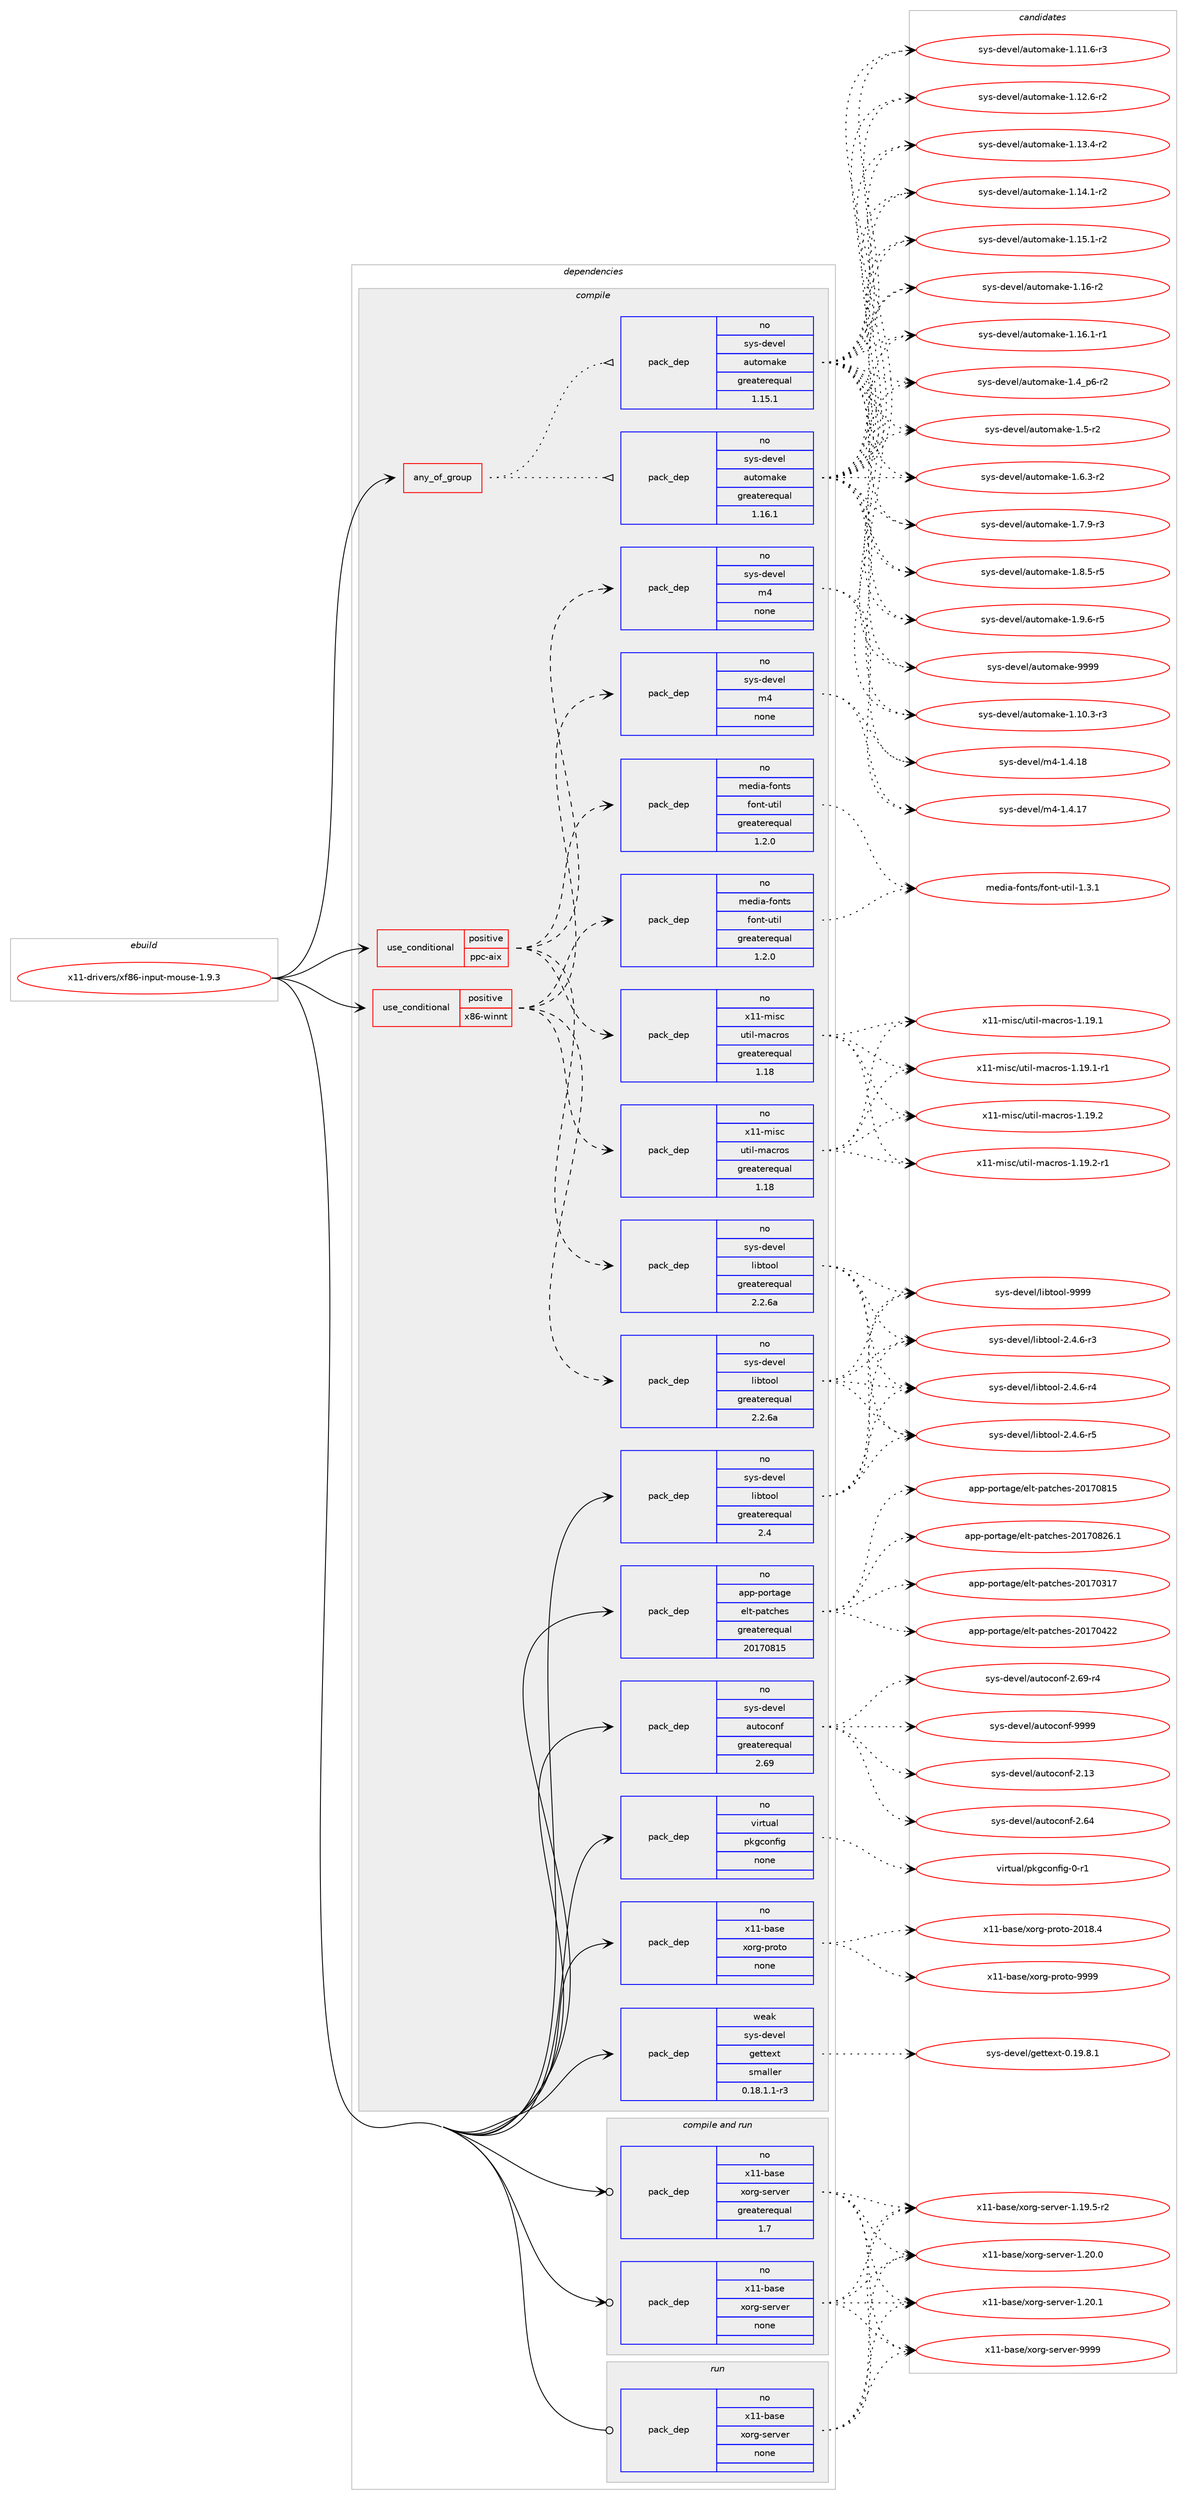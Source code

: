 digraph prolog {

# *************
# Graph options
# *************

newrank=true;
concentrate=true;
compound=true;
graph [rankdir=LR,fontname=Helvetica,fontsize=10,ranksep=1.5];#, ranksep=2.5, nodesep=0.2];
edge  [arrowhead=vee];
node  [fontname=Helvetica,fontsize=10];

# **********
# The ebuild
# **********

subgraph cluster_leftcol {
color=gray;
rank=same;
label=<<i>ebuild</i>>;
id [label="x11-drivers/xf86-input-mouse-1.9.3", color=red, width=4, href="../x11-drivers/xf86-input-mouse-1.9.3.svg"];
}

# ****************
# The dependencies
# ****************

subgraph cluster_midcol {
color=gray;
label=<<i>dependencies</i>>;
subgraph cluster_compile {
fillcolor="#eeeeee";
style=filled;
label=<<i>compile</i>>;
subgraph any290 {
dependency14315 [label=<<TABLE BORDER="0" CELLBORDER="1" CELLSPACING="0" CELLPADDING="4"><TR><TD CELLPADDING="10">any_of_group</TD></TR></TABLE>>, shape=none, color=red];subgraph pack9693 {
dependency14316 [label=<<TABLE BORDER="0" CELLBORDER="1" CELLSPACING="0" CELLPADDING="4" WIDTH="220"><TR><TD ROWSPAN="6" CELLPADDING="30">pack_dep</TD></TR><TR><TD WIDTH="110">no</TD></TR><TR><TD>sys-devel</TD></TR><TR><TD>automake</TD></TR><TR><TD>greaterequal</TD></TR><TR><TD>1.16.1</TD></TR></TABLE>>, shape=none, color=blue];
}
dependency14315:e -> dependency14316:w [weight=20,style="dotted",arrowhead="oinv"];
subgraph pack9694 {
dependency14317 [label=<<TABLE BORDER="0" CELLBORDER="1" CELLSPACING="0" CELLPADDING="4" WIDTH="220"><TR><TD ROWSPAN="6" CELLPADDING="30">pack_dep</TD></TR><TR><TD WIDTH="110">no</TD></TR><TR><TD>sys-devel</TD></TR><TR><TD>automake</TD></TR><TR><TD>greaterequal</TD></TR><TR><TD>1.15.1</TD></TR></TABLE>>, shape=none, color=blue];
}
dependency14315:e -> dependency14317:w [weight=20,style="dotted",arrowhead="oinv"];
}
id:e -> dependency14315:w [weight=20,style="solid",arrowhead="vee"];
subgraph cond4306 {
dependency14318 [label=<<TABLE BORDER="0" CELLBORDER="1" CELLSPACING="0" CELLPADDING="4"><TR><TD ROWSPAN="3" CELLPADDING="10">use_conditional</TD></TR><TR><TD>positive</TD></TR><TR><TD>ppc-aix</TD></TR></TABLE>>, shape=none, color=red];
subgraph pack9695 {
dependency14319 [label=<<TABLE BORDER="0" CELLBORDER="1" CELLSPACING="0" CELLPADDING="4" WIDTH="220"><TR><TD ROWSPAN="6" CELLPADDING="30">pack_dep</TD></TR><TR><TD WIDTH="110">no</TD></TR><TR><TD>sys-devel</TD></TR><TR><TD>libtool</TD></TR><TR><TD>greaterequal</TD></TR><TR><TD>2.2.6a</TD></TR></TABLE>>, shape=none, color=blue];
}
dependency14318:e -> dependency14319:w [weight=20,style="dashed",arrowhead="vee"];
subgraph pack9696 {
dependency14320 [label=<<TABLE BORDER="0" CELLBORDER="1" CELLSPACING="0" CELLPADDING="4" WIDTH="220"><TR><TD ROWSPAN="6" CELLPADDING="30">pack_dep</TD></TR><TR><TD WIDTH="110">no</TD></TR><TR><TD>sys-devel</TD></TR><TR><TD>m4</TD></TR><TR><TD>none</TD></TR><TR><TD></TD></TR></TABLE>>, shape=none, color=blue];
}
dependency14318:e -> dependency14320:w [weight=20,style="dashed",arrowhead="vee"];
subgraph pack9697 {
dependency14321 [label=<<TABLE BORDER="0" CELLBORDER="1" CELLSPACING="0" CELLPADDING="4" WIDTH="220"><TR><TD ROWSPAN="6" CELLPADDING="30">pack_dep</TD></TR><TR><TD WIDTH="110">no</TD></TR><TR><TD>x11-misc</TD></TR><TR><TD>util-macros</TD></TR><TR><TD>greaterequal</TD></TR><TR><TD>1.18</TD></TR></TABLE>>, shape=none, color=blue];
}
dependency14318:e -> dependency14321:w [weight=20,style="dashed",arrowhead="vee"];
subgraph pack9698 {
dependency14322 [label=<<TABLE BORDER="0" CELLBORDER="1" CELLSPACING="0" CELLPADDING="4" WIDTH="220"><TR><TD ROWSPAN="6" CELLPADDING="30">pack_dep</TD></TR><TR><TD WIDTH="110">no</TD></TR><TR><TD>media-fonts</TD></TR><TR><TD>font-util</TD></TR><TR><TD>greaterequal</TD></TR><TR><TD>1.2.0</TD></TR></TABLE>>, shape=none, color=blue];
}
dependency14318:e -> dependency14322:w [weight=20,style="dashed",arrowhead="vee"];
}
id:e -> dependency14318:w [weight=20,style="solid",arrowhead="vee"];
subgraph cond4307 {
dependency14323 [label=<<TABLE BORDER="0" CELLBORDER="1" CELLSPACING="0" CELLPADDING="4"><TR><TD ROWSPAN="3" CELLPADDING="10">use_conditional</TD></TR><TR><TD>positive</TD></TR><TR><TD>x86-winnt</TD></TR></TABLE>>, shape=none, color=red];
subgraph pack9699 {
dependency14324 [label=<<TABLE BORDER="0" CELLBORDER="1" CELLSPACING="0" CELLPADDING="4" WIDTH="220"><TR><TD ROWSPAN="6" CELLPADDING="30">pack_dep</TD></TR><TR><TD WIDTH="110">no</TD></TR><TR><TD>sys-devel</TD></TR><TR><TD>libtool</TD></TR><TR><TD>greaterequal</TD></TR><TR><TD>2.2.6a</TD></TR></TABLE>>, shape=none, color=blue];
}
dependency14323:e -> dependency14324:w [weight=20,style="dashed",arrowhead="vee"];
subgraph pack9700 {
dependency14325 [label=<<TABLE BORDER="0" CELLBORDER="1" CELLSPACING="0" CELLPADDING="4" WIDTH="220"><TR><TD ROWSPAN="6" CELLPADDING="30">pack_dep</TD></TR><TR><TD WIDTH="110">no</TD></TR><TR><TD>sys-devel</TD></TR><TR><TD>m4</TD></TR><TR><TD>none</TD></TR><TR><TD></TD></TR></TABLE>>, shape=none, color=blue];
}
dependency14323:e -> dependency14325:w [weight=20,style="dashed",arrowhead="vee"];
subgraph pack9701 {
dependency14326 [label=<<TABLE BORDER="0" CELLBORDER="1" CELLSPACING="0" CELLPADDING="4" WIDTH="220"><TR><TD ROWSPAN="6" CELLPADDING="30">pack_dep</TD></TR><TR><TD WIDTH="110">no</TD></TR><TR><TD>x11-misc</TD></TR><TR><TD>util-macros</TD></TR><TR><TD>greaterequal</TD></TR><TR><TD>1.18</TD></TR></TABLE>>, shape=none, color=blue];
}
dependency14323:e -> dependency14326:w [weight=20,style="dashed",arrowhead="vee"];
subgraph pack9702 {
dependency14327 [label=<<TABLE BORDER="0" CELLBORDER="1" CELLSPACING="0" CELLPADDING="4" WIDTH="220"><TR><TD ROWSPAN="6" CELLPADDING="30">pack_dep</TD></TR><TR><TD WIDTH="110">no</TD></TR><TR><TD>media-fonts</TD></TR><TR><TD>font-util</TD></TR><TR><TD>greaterequal</TD></TR><TR><TD>1.2.0</TD></TR></TABLE>>, shape=none, color=blue];
}
dependency14323:e -> dependency14327:w [weight=20,style="dashed",arrowhead="vee"];
}
id:e -> dependency14323:w [weight=20,style="solid",arrowhead="vee"];
subgraph pack9703 {
dependency14328 [label=<<TABLE BORDER="0" CELLBORDER="1" CELLSPACING="0" CELLPADDING="4" WIDTH="220"><TR><TD ROWSPAN="6" CELLPADDING="30">pack_dep</TD></TR><TR><TD WIDTH="110">no</TD></TR><TR><TD>app-portage</TD></TR><TR><TD>elt-patches</TD></TR><TR><TD>greaterequal</TD></TR><TR><TD>20170815</TD></TR></TABLE>>, shape=none, color=blue];
}
id:e -> dependency14328:w [weight=20,style="solid",arrowhead="vee"];
subgraph pack9704 {
dependency14329 [label=<<TABLE BORDER="0" CELLBORDER="1" CELLSPACING="0" CELLPADDING="4" WIDTH="220"><TR><TD ROWSPAN="6" CELLPADDING="30">pack_dep</TD></TR><TR><TD WIDTH="110">no</TD></TR><TR><TD>sys-devel</TD></TR><TR><TD>autoconf</TD></TR><TR><TD>greaterequal</TD></TR><TR><TD>2.69</TD></TR></TABLE>>, shape=none, color=blue];
}
id:e -> dependency14329:w [weight=20,style="solid",arrowhead="vee"];
subgraph pack9705 {
dependency14330 [label=<<TABLE BORDER="0" CELLBORDER="1" CELLSPACING="0" CELLPADDING="4" WIDTH="220"><TR><TD ROWSPAN="6" CELLPADDING="30">pack_dep</TD></TR><TR><TD WIDTH="110">no</TD></TR><TR><TD>sys-devel</TD></TR><TR><TD>libtool</TD></TR><TR><TD>greaterequal</TD></TR><TR><TD>2.4</TD></TR></TABLE>>, shape=none, color=blue];
}
id:e -> dependency14330:w [weight=20,style="solid",arrowhead="vee"];
subgraph pack9706 {
dependency14331 [label=<<TABLE BORDER="0" CELLBORDER="1" CELLSPACING="0" CELLPADDING="4" WIDTH="220"><TR><TD ROWSPAN="6" CELLPADDING="30">pack_dep</TD></TR><TR><TD WIDTH="110">no</TD></TR><TR><TD>virtual</TD></TR><TR><TD>pkgconfig</TD></TR><TR><TD>none</TD></TR><TR><TD></TD></TR></TABLE>>, shape=none, color=blue];
}
id:e -> dependency14331:w [weight=20,style="solid",arrowhead="vee"];
subgraph pack9707 {
dependency14332 [label=<<TABLE BORDER="0" CELLBORDER="1" CELLSPACING="0" CELLPADDING="4" WIDTH="220"><TR><TD ROWSPAN="6" CELLPADDING="30">pack_dep</TD></TR><TR><TD WIDTH="110">no</TD></TR><TR><TD>x11-base</TD></TR><TR><TD>xorg-proto</TD></TR><TR><TD>none</TD></TR><TR><TD></TD></TR></TABLE>>, shape=none, color=blue];
}
id:e -> dependency14332:w [weight=20,style="solid",arrowhead="vee"];
subgraph pack9708 {
dependency14333 [label=<<TABLE BORDER="0" CELLBORDER="1" CELLSPACING="0" CELLPADDING="4" WIDTH="220"><TR><TD ROWSPAN="6" CELLPADDING="30">pack_dep</TD></TR><TR><TD WIDTH="110">weak</TD></TR><TR><TD>sys-devel</TD></TR><TR><TD>gettext</TD></TR><TR><TD>smaller</TD></TR><TR><TD>0.18.1.1-r3</TD></TR></TABLE>>, shape=none, color=blue];
}
id:e -> dependency14333:w [weight=20,style="solid",arrowhead="vee"];
}
subgraph cluster_compileandrun {
fillcolor="#eeeeee";
style=filled;
label=<<i>compile and run</i>>;
subgraph pack9709 {
dependency14334 [label=<<TABLE BORDER="0" CELLBORDER="1" CELLSPACING="0" CELLPADDING="4" WIDTH="220"><TR><TD ROWSPAN="6" CELLPADDING="30">pack_dep</TD></TR><TR><TD WIDTH="110">no</TD></TR><TR><TD>x11-base</TD></TR><TR><TD>xorg-server</TD></TR><TR><TD>greaterequal</TD></TR><TR><TD>1.7</TD></TR></TABLE>>, shape=none, color=blue];
}
id:e -> dependency14334:w [weight=20,style="solid",arrowhead="odotvee"];
subgraph pack9710 {
dependency14335 [label=<<TABLE BORDER="0" CELLBORDER="1" CELLSPACING="0" CELLPADDING="4" WIDTH="220"><TR><TD ROWSPAN="6" CELLPADDING="30">pack_dep</TD></TR><TR><TD WIDTH="110">no</TD></TR><TR><TD>x11-base</TD></TR><TR><TD>xorg-server</TD></TR><TR><TD>none</TD></TR><TR><TD></TD></TR></TABLE>>, shape=none, color=blue];
}
id:e -> dependency14335:w [weight=20,style="solid",arrowhead="odotvee"];
}
subgraph cluster_run {
fillcolor="#eeeeee";
style=filled;
label=<<i>run</i>>;
subgraph pack9711 {
dependency14336 [label=<<TABLE BORDER="0" CELLBORDER="1" CELLSPACING="0" CELLPADDING="4" WIDTH="220"><TR><TD ROWSPAN="6" CELLPADDING="30">pack_dep</TD></TR><TR><TD WIDTH="110">no</TD></TR><TR><TD>x11-base</TD></TR><TR><TD>xorg-server</TD></TR><TR><TD>none</TD></TR><TR><TD></TD></TR></TABLE>>, shape=none, color=blue];
}
id:e -> dependency14336:w [weight=20,style="solid",arrowhead="odot"];
}
}

# **************
# The candidates
# **************

subgraph cluster_choices {
rank=same;
color=gray;
label=<<i>candidates</i>>;

subgraph choice9693 {
color=black;
nodesep=1;
choice11512111545100101118101108479711711611110997107101454946494846514511451 [label="sys-devel/automake-1.10.3-r3", color=red, width=4,href="../sys-devel/automake-1.10.3-r3.svg"];
choice11512111545100101118101108479711711611110997107101454946494946544511451 [label="sys-devel/automake-1.11.6-r3", color=red, width=4,href="../sys-devel/automake-1.11.6-r3.svg"];
choice11512111545100101118101108479711711611110997107101454946495046544511450 [label="sys-devel/automake-1.12.6-r2", color=red, width=4,href="../sys-devel/automake-1.12.6-r2.svg"];
choice11512111545100101118101108479711711611110997107101454946495146524511450 [label="sys-devel/automake-1.13.4-r2", color=red, width=4,href="../sys-devel/automake-1.13.4-r2.svg"];
choice11512111545100101118101108479711711611110997107101454946495246494511450 [label="sys-devel/automake-1.14.1-r2", color=red, width=4,href="../sys-devel/automake-1.14.1-r2.svg"];
choice11512111545100101118101108479711711611110997107101454946495346494511450 [label="sys-devel/automake-1.15.1-r2", color=red, width=4,href="../sys-devel/automake-1.15.1-r2.svg"];
choice1151211154510010111810110847971171161111099710710145494649544511450 [label="sys-devel/automake-1.16-r2", color=red, width=4,href="../sys-devel/automake-1.16-r2.svg"];
choice11512111545100101118101108479711711611110997107101454946495446494511449 [label="sys-devel/automake-1.16.1-r1", color=red, width=4,href="../sys-devel/automake-1.16.1-r1.svg"];
choice115121115451001011181011084797117116111109971071014549465295112544511450 [label="sys-devel/automake-1.4_p6-r2", color=red, width=4,href="../sys-devel/automake-1.4_p6-r2.svg"];
choice11512111545100101118101108479711711611110997107101454946534511450 [label="sys-devel/automake-1.5-r2", color=red, width=4,href="../sys-devel/automake-1.5-r2.svg"];
choice115121115451001011181011084797117116111109971071014549465446514511450 [label="sys-devel/automake-1.6.3-r2", color=red, width=4,href="../sys-devel/automake-1.6.3-r2.svg"];
choice115121115451001011181011084797117116111109971071014549465546574511451 [label="sys-devel/automake-1.7.9-r3", color=red, width=4,href="../sys-devel/automake-1.7.9-r3.svg"];
choice115121115451001011181011084797117116111109971071014549465646534511453 [label="sys-devel/automake-1.8.5-r5", color=red, width=4,href="../sys-devel/automake-1.8.5-r5.svg"];
choice115121115451001011181011084797117116111109971071014549465746544511453 [label="sys-devel/automake-1.9.6-r5", color=red, width=4,href="../sys-devel/automake-1.9.6-r5.svg"];
choice115121115451001011181011084797117116111109971071014557575757 [label="sys-devel/automake-9999", color=red, width=4,href="../sys-devel/automake-9999.svg"];
dependency14316:e -> choice11512111545100101118101108479711711611110997107101454946494846514511451:w [style=dotted,weight="100"];
dependency14316:e -> choice11512111545100101118101108479711711611110997107101454946494946544511451:w [style=dotted,weight="100"];
dependency14316:e -> choice11512111545100101118101108479711711611110997107101454946495046544511450:w [style=dotted,weight="100"];
dependency14316:e -> choice11512111545100101118101108479711711611110997107101454946495146524511450:w [style=dotted,weight="100"];
dependency14316:e -> choice11512111545100101118101108479711711611110997107101454946495246494511450:w [style=dotted,weight="100"];
dependency14316:e -> choice11512111545100101118101108479711711611110997107101454946495346494511450:w [style=dotted,weight="100"];
dependency14316:e -> choice1151211154510010111810110847971171161111099710710145494649544511450:w [style=dotted,weight="100"];
dependency14316:e -> choice11512111545100101118101108479711711611110997107101454946495446494511449:w [style=dotted,weight="100"];
dependency14316:e -> choice115121115451001011181011084797117116111109971071014549465295112544511450:w [style=dotted,weight="100"];
dependency14316:e -> choice11512111545100101118101108479711711611110997107101454946534511450:w [style=dotted,weight="100"];
dependency14316:e -> choice115121115451001011181011084797117116111109971071014549465446514511450:w [style=dotted,weight="100"];
dependency14316:e -> choice115121115451001011181011084797117116111109971071014549465546574511451:w [style=dotted,weight="100"];
dependency14316:e -> choice115121115451001011181011084797117116111109971071014549465646534511453:w [style=dotted,weight="100"];
dependency14316:e -> choice115121115451001011181011084797117116111109971071014549465746544511453:w [style=dotted,weight="100"];
dependency14316:e -> choice115121115451001011181011084797117116111109971071014557575757:w [style=dotted,weight="100"];
}
subgraph choice9694 {
color=black;
nodesep=1;
choice11512111545100101118101108479711711611110997107101454946494846514511451 [label="sys-devel/automake-1.10.3-r3", color=red, width=4,href="../sys-devel/automake-1.10.3-r3.svg"];
choice11512111545100101118101108479711711611110997107101454946494946544511451 [label="sys-devel/automake-1.11.6-r3", color=red, width=4,href="../sys-devel/automake-1.11.6-r3.svg"];
choice11512111545100101118101108479711711611110997107101454946495046544511450 [label="sys-devel/automake-1.12.6-r2", color=red, width=4,href="../sys-devel/automake-1.12.6-r2.svg"];
choice11512111545100101118101108479711711611110997107101454946495146524511450 [label="sys-devel/automake-1.13.4-r2", color=red, width=4,href="../sys-devel/automake-1.13.4-r2.svg"];
choice11512111545100101118101108479711711611110997107101454946495246494511450 [label="sys-devel/automake-1.14.1-r2", color=red, width=4,href="../sys-devel/automake-1.14.1-r2.svg"];
choice11512111545100101118101108479711711611110997107101454946495346494511450 [label="sys-devel/automake-1.15.1-r2", color=red, width=4,href="../sys-devel/automake-1.15.1-r2.svg"];
choice1151211154510010111810110847971171161111099710710145494649544511450 [label="sys-devel/automake-1.16-r2", color=red, width=4,href="../sys-devel/automake-1.16-r2.svg"];
choice11512111545100101118101108479711711611110997107101454946495446494511449 [label="sys-devel/automake-1.16.1-r1", color=red, width=4,href="../sys-devel/automake-1.16.1-r1.svg"];
choice115121115451001011181011084797117116111109971071014549465295112544511450 [label="sys-devel/automake-1.4_p6-r2", color=red, width=4,href="../sys-devel/automake-1.4_p6-r2.svg"];
choice11512111545100101118101108479711711611110997107101454946534511450 [label="sys-devel/automake-1.5-r2", color=red, width=4,href="../sys-devel/automake-1.5-r2.svg"];
choice115121115451001011181011084797117116111109971071014549465446514511450 [label="sys-devel/automake-1.6.3-r2", color=red, width=4,href="../sys-devel/automake-1.6.3-r2.svg"];
choice115121115451001011181011084797117116111109971071014549465546574511451 [label="sys-devel/automake-1.7.9-r3", color=red, width=4,href="../sys-devel/automake-1.7.9-r3.svg"];
choice115121115451001011181011084797117116111109971071014549465646534511453 [label="sys-devel/automake-1.8.5-r5", color=red, width=4,href="../sys-devel/automake-1.8.5-r5.svg"];
choice115121115451001011181011084797117116111109971071014549465746544511453 [label="sys-devel/automake-1.9.6-r5", color=red, width=4,href="../sys-devel/automake-1.9.6-r5.svg"];
choice115121115451001011181011084797117116111109971071014557575757 [label="sys-devel/automake-9999", color=red, width=4,href="../sys-devel/automake-9999.svg"];
dependency14317:e -> choice11512111545100101118101108479711711611110997107101454946494846514511451:w [style=dotted,weight="100"];
dependency14317:e -> choice11512111545100101118101108479711711611110997107101454946494946544511451:w [style=dotted,weight="100"];
dependency14317:e -> choice11512111545100101118101108479711711611110997107101454946495046544511450:w [style=dotted,weight="100"];
dependency14317:e -> choice11512111545100101118101108479711711611110997107101454946495146524511450:w [style=dotted,weight="100"];
dependency14317:e -> choice11512111545100101118101108479711711611110997107101454946495246494511450:w [style=dotted,weight="100"];
dependency14317:e -> choice11512111545100101118101108479711711611110997107101454946495346494511450:w [style=dotted,weight="100"];
dependency14317:e -> choice1151211154510010111810110847971171161111099710710145494649544511450:w [style=dotted,weight="100"];
dependency14317:e -> choice11512111545100101118101108479711711611110997107101454946495446494511449:w [style=dotted,weight="100"];
dependency14317:e -> choice115121115451001011181011084797117116111109971071014549465295112544511450:w [style=dotted,weight="100"];
dependency14317:e -> choice11512111545100101118101108479711711611110997107101454946534511450:w [style=dotted,weight="100"];
dependency14317:e -> choice115121115451001011181011084797117116111109971071014549465446514511450:w [style=dotted,weight="100"];
dependency14317:e -> choice115121115451001011181011084797117116111109971071014549465546574511451:w [style=dotted,weight="100"];
dependency14317:e -> choice115121115451001011181011084797117116111109971071014549465646534511453:w [style=dotted,weight="100"];
dependency14317:e -> choice115121115451001011181011084797117116111109971071014549465746544511453:w [style=dotted,weight="100"];
dependency14317:e -> choice115121115451001011181011084797117116111109971071014557575757:w [style=dotted,weight="100"];
}
subgraph choice9695 {
color=black;
nodesep=1;
choice1151211154510010111810110847108105981161111111084550465246544511451 [label="sys-devel/libtool-2.4.6-r3", color=red, width=4,href="../sys-devel/libtool-2.4.6-r3.svg"];
choice1151211154510010111810110847108105981161111111084550465246544511452 [label="sys-devel/libtool-2.4.6-r4", color=red, width=4,href="../sys-devel/libtool-2.4.6-r4.svg"];
choice1151211154510010111810110847108105981161111111084550465246544511453 [label="sys-devel/libtool-2.4.6-r5", color=red, width=4,href="../sys-devel/libtool-2.4.6-r5.svg"];
choice1151211154510010111810110847108105981161111111084557575757 [label="sys-devel/libtool-9999", color=red, width=4,href="../sys-devel/libtool-9999.svg"];
dependency14319:e -> choice1151211154510010111810110847108105981161111111084550465246544511451:w [style=dotted,weight="100"];
dependency14319:e -> choice1151211154510010111810110847108105981161111111084550465246544511452:w [style=dotted,weight="100"];
dependency14319:e -> choice1151211154510010111810110847108105981161111111084550465246544511453:w [style=dotted,weight="100"];
dependency14319:e -> choice1151211154510010111810110847108105981161111111084557575757:w [style=dotted,weight="100"];
}
subgraph choice9696 {
color=black;
nodesep=1;
choice11512111545100101118101108471095245494652464955 [label="sys-devel/m4-1.4.17", color=red, width=4,href="../sys-devel/m4-1.4.17.svg"];
choice11512111545100101118101108471095245494652464956 [label="sys-devel/m4-1.4.18", color=red, width=4,href="../sys-devel/m4-1.4.18.svg"];
dependency14320:e -> choice11512111545100101118101108471095245494652464955:w [style=dotted,weight="100"];
dependency14320:e -> choice11512111545100101118101108471095245494652464956:w [style=dotted,weight="100"];
}
subgraph choice9697 {
color=black;
nodesep=1;
choice120494945109105115994711711610510845109979911411111545494649574649 [label="x11-misc/util-macros-1.19.1", color=red, width=4,href="../x11-misc/util-macros-1.19.1.svg"];
choice1204949451091051159947117116105108451099799114111115454946495746494511449 [label="x11-misc/util-macros-1.19.1-r1", color=red, width=4,href="../x11-misc/util-macros-1.19.1-r1.svg"];
choice120494945109105115994711711610510845109979911411111545494649574650 [label="x11-misc/util-macros-1.19.2", color=red, width=4,href="../x11-misc/util-macros-1.19.2.svg"];
choice1204949451091051159947117116105108451099799114111115454946495746504511449 [label="x11-misc/util-macros-1.19.2-r1", color=red, width=4,href="../x11-misc/util-macros-1.19.2-r1.svg"];
dependency14321:e -> choice120494945109105115994711711610510845109979911411111545494649574649:w [style=dotted,weight="100"];
dependency14321:e -> choice1204949451091051159947117116105108451099799114111115454946495746494511449:w [style=dotted,weight="100"];
dependency14321:e -> choice120494945109105115994711711610510845109979911411111545494649574650:w [style=dotted,weight="100"];
dependency14321:e -> choice1204949451091051159947117116105108451099799114111115454946495746504511449:w [style=dotted,weight="100"];
}
subgraph choice9698 {
color=black;
nodesep=1;
choice10910110010597451021111101161154710211111011645117116105108454946514649 [label="media-fonts/font-util-1.3.1", color=red, width=4,href="../media-fonts/font-util-1.3.1.svg"];
dependency14322:e -> choice10910110010597451021111101161154710211111011645117116105108454946514649:w [style=dotted,weight="100"];
}
subgraph choice9699 {
color=black;
nodesep=1;
choice1151211154510010111810110847108105981161111111084550465246544511451 [label="sys-devel/libtool-2.4.6-r3", color=red, width=4,href="../sys-devel/libtool-2.4.6-r3.svg"];
choice1151211154510010111810110847108105981161111111084550465246544511452 [label="sys-devel/libtool-2.4.6-r4", color=red, width=4,href="../sys-devel/libtool-2.4.6-r4.svg"];
choice1151211154510010111810110847108105981161111111084550465246544511453 [label="sys-devel/libtool-2.4.6-r5", color=red, width=4,href="../sys-devel/libtool-2.4.6-r5.svg"];
choice1151211154510010111810110847108105981161111111084557575757 [label="sys-devel/libtool-9999", color=red, width=4,href="../sys-devel/libtool-9999.svg"];
dependency14324:e -> choice1151211154510010111810110847108105981161111111084550465246544511451:w [style=dotted,weight="100"];
dependency14324:e -> choice1151211154510010111810110847108105981161111111084550465246544511452:w [style=dotted,weight="100"];
dependency14324:e -> choice1151211154510010111810110847108105981161111111084550465246544511453:w [style=dotted,weight="100"];
dependency14324:e -> choice1151211154510010111810110847108105981161111111084557575757:w [style=dotted,weight="100"];
}
subgraph choice9700 {
color=black;
nodesep=1;
choice11512111545100101118101108471095245494652464955 [label="sys-devel/m4-1.4.17", color=red, width=4,href="../sys-devel/m4-1.4.17.svg"];
choice11512111545100101118101108471095245494652464956 [label="sys-devel/m4-1.4.18", color=red, width=4,href="../sys-devel/m4-1.4.18.svg"];
dependency14325:e -> choice11512111545100101118101108471095245494652464955:w [style=dotted,weight="100"];
dependency14325:e -> choice11512111545100101118101108471095245494652464956:w [style=dotted,weight="100"];
}
subgraph choice9701 {
color=black;
nodesep=1;
choice120494945109105115994711711610510845109979911411111545494649574649 [label="x11-misc/util-macros-1.19.1", color=red, width=4,href="../x11-misc/util-macros-1.19.1.svg"];
choice1204949451091051159947117116105108451099799114111115454946495746494511449 [label="x11-misc/util-macros-1.19.1-r1", color=red, width=4,href="../x11-misc/util-macros-1.19.1-r1.svg"];
choice120494945109105115994711711610510845109979911411111545494649574650 [label="x11-misc/util-macros-1.19.2", color=red, width=4,href="../x11-misc/util-macros-1.19.2.svg"];
choice1204949451091051159947117116105108451099799114111115454946495746504511449 [label="x11-misc/util-macros-1.19.2-r1", color=red, width=4,href="../x11-misc/util-macros-1.19.2-r1.svg"];
dependency14326:e -> choice120494945109105115994711711610510845109979911411111545494649574649:w [style=dotted,weight="100"];
dependency14326:e -> choice1204949451091051159947117116105108451099799114111115454946495746494511449:w [style=dotted,weight="100"];
dependency14326:e -> choice120494945109105115994711711610510845109979911411111545494649574650:w [style=dotted,weight="100"];
dependency14326:e -> choice1204949451091051159947117116105108451099799114111115454946495746504511449:w [style=dotted,weight="100"];
}
subgraph choice9702 {
color=black;
nodesep=1;
choice10910110010597451021111101161154710211111011645117116105108454946514649 [label="media-fonts/font-util-1.3.1", color=red, width=4,href="../media-fonts/font-util-1.3.1.svg"];
dependency14327:e -> choice10910110010597451021111101161154710211111011645117116105108454946514649:w [style=dotted,weight="100"];
}
subgraph choice9703 {
color=black;
nodesep=1;
choice97112112451121111141169710310147101108116451129711699104101115455048495548514955 [label="app-portage/elt-patches-20170317", color=red, width=4,href="../app-portage/elt-patches-20170317.svg"];
choice97112112451121111141169710310147101108116451129711699104101115455048495548525050 [label="app-portage/elt-patches-20170422", color=red, width=4,href="../app-portage/elt-patches-20170422.svg"];
choice97112112451121111141169710310147101108116451129711699104101115455048495548564953 [label="app-portage/elt-patches-20170815", color=red, width=4,href="../app-portage/elt-patches-20170815.svg"];
choice971121124511211111411697103101471011081164511297116991041011154550484955485650544649 [label="app-portage/elt-patches-20170826.1", color=red, width=4,href="../app-portage/elt-patches-20170826.1.svg"];
dependency14328:e -> choice97112112451121111141169710310147101108116451129711699104101115455048495548514955:w [style=dotted,weight="100"];
dependency14328:e -> choice97112112451121111141169710310147101108116451129711699104101115455048495548525050:w [style=dotted,weight="100"];
dependency14328:e -> choice97112112451121111141169710310147101108116451129711699104101115455048495548564953:w [style=dotted,weight="100"];
dependency14328:e -> choice971121124511211111411697103101471011081164511297116991041011154550484955485650544649:w [style=dotted,weight="100"];
}
subgraph choice9704 {
color=black;
nodesep=1;
choice115121115451001011181011084797117116111991111101024550464951 [label="sys-devel/autoconf-2.13", color=red, width=4,href="../sys-devel/autoconf-2.13.svg"];
choice115121115451001011181011084797117116111991111101024550465452 [label="sys-devel/autoconf-2.64", color=red, width=4,href="../sys-devel/autoconf-2.64.svg"];
choice1151211154510010111810110847971171161119911111010245504654574511452 [label="sys-devel/autoconf-2.69-r4", color=red, width=4,href="../sys-devel/autoconf-2.69-r4.svg"];
choice115121115451001011181011084797117116111991111101024557575757 [label="sys-devel/autoconf-9999", color=red, width=4,href="../sys-devel/autoconf-9999.svg"];
dependency14329:e -> choice115121115451001011181011084797117116111991111101024550464951:w [style=dotted,weight="100"];
dependency14329:e -> choice115121115451001011181011084797117116111991111101024550465452:w [style=dotted,weight="100"];
dependency14329:e -> choice1151211154510010111810110847971171161119911111010245504654574511452:w [style=dotted,weight="100"];
dependency14329:e -> choice115121115451001011181011084797117116111991111101024557575757:w [style=dotted,weight="100"];
}
subgraph choice9705 {
color=black;
nodesep=1;
choice1151211154510010111810110847108105981161111111084550465246544511451 [label="sys-devel/libtool-2.4.6-r3", color=red, width=4,href="../sys-devel/libtool-2.4.6-r3.svg"];
choice1151211154510010111810110847108105981161111111084550465246544511452 [label="sys-devel/libtool-2.4.6-r4", color=red, width=4,href="../sys-devel/libtool-2.4.6-r4.svg"];
choice1151211154510010111810110847108105981161111111084550465246544511453 [label="sys-devel/libtool-2.4.6-r5", color=red, width=4,href="../sys-devel/libtool-2.4.6-r5.svg"];
choice1151211154510010111810110847108105981161111111084557575757 [label="sys-devel/libtool-9999", color=red, width=4,href="../sys-devel/libtool-9999.svg"];
dependency14330:e -> choice1151211154510010111810110847108105981161111111084550465246544511451:w [style=dotted,weight="100"];
dependency14330:e -> choice1151211154510010111810110847108105981161111111084550465246544511452:w [style=dotted,weight="100"];
dependency14330:e -> choice1151211154510010111810110847108105981161111111084550465246544511453:w [style=dotted,weight="100"];
dependency14330:e -> choice1151211154510010111810110847108105981161111111084557575757:w [style=dotted,weight="100"];
}
subgraph choice9706 {
color=black;
nodesep=1;
choice11810511411611797108471121071039911111010210510345484511449 [label="virtual/pkgconfig-0-r1", color=red, width=4,href="../virtual/pkgconfig-0-r1.svg"];
dependency14331:e -> choice11810511411611797108471121071039911111010210510345484511449:w [style=dotted,weight="100"];
}
subgraph choice9707 {
color=black;
nodesep=1;
choice1204949459897115101471201111141034511211411111611145504849564652 [label="x11-base/xorg-proto-2018.4", color=red, width=4,href="../x11-base/xorg-proto-2018.4.svg"];
choice120494945989711510147120111114103451121141111161114557575757 [label="x11-base/xorg-proto-9999", color=red, width=4,href="../x11-base/xorg-proto-9999.svg"];
dependency14332:e -> choice1204949459897115101471201111141034511211411111611145504849564652:w [style=dotted,weight="100"];
dependency14332:e -> choice120494945989711510147120111114103451121141111161114557575757:w [style=dotted,weight="100"];
}
subgraph choice9708 {
color=black;
nodesep=1;
choice1151211154510010111810110847103101116116101120116454846495746564649 [label="sys-devel/gettext-0.19.8.1", color=red, width=4,href="../sys-devel/gettext-0.19.8.1.svg"];
dependency14333:e -> choice1151211154510010111810110847103101116116101120116454846495746564649:w [style=dotted,weight="100"];
}
subgraph choice9709 {
color=black;
nodesep=1;
choice12049494598971151014712011111410345115101114118101114454946495746534511450 [label="x11-base/xorg-server-1.19.5-r2", color=red, width=4,href="../x11-base/xorg-server-1.19.5-r2.svg"];
choice1204949459897115101471201111141034511510111411810111445494650484648 [label="x11-base/xorg-server-1.20.0", color=red, width=4,href="../x11-base/xorg-server-1.20.0.svg"];
choice1204949459897115101471201111141034511510111411810111445494650484649 [label="x11-base/xorg-server-1.20.1", color=red, width=4,href="../x11-base/xorg-server-1.20.1.svg"];
choice120494945989711510147120111114103451151011141181011144557575757 [label="x11-base/xorg-server-9999", color=red, width=4,href="../x11-base/xorg-server-9999.svg"];
dependency14334:e -> choice12049494598971151014712011111410345115101114118101114454946495746534511450:w [style=dotted,weight="100"];
dependency14334:e -> choice1204949459897115101471201111141034511510111411810111445494650484648:w [style=dotted,weight="100"];
dependency14334:e -> choice1204949459897115101471201111141034511510111411810111445494650484649:w [style=dotted,weight="100"];
dependency14334:e -> choice120494945989711510147120111114103451151011141181011144557575757:w [style=dotted,weight="100"];
}
subgraph choice9710 {
color=black;
nodesep=1;
choice12049494598971151014712011111410345115101114118101114454946495746534511450 [label="x11-base/xorg-server-1.19.5-r2", color=red, width=4,href="../x11-base/xorg-server-1.19.5-r2.svg"];
choice1204949459897115101471201111141034511510111411810111445494650484648 [label="x11-base/xorg-server-1.20.0", color=red, width=4,href="../x11-base/xorg-server-1.20.0.svg"];
choice1204949459897115101471201111141034511510111411810111445494650484649 [label="x11-base/xorg-server-1.20.1", color=red, width=4,href="../x11-base/xorg-server-1.20.1.svg"];
choice120494945989711510147120111114103451151011141181011144557575757 [label="x11-base/xorg-server-9999", color=red, width=4,href="../x11-base/xorg-server-9999.svg"];
dependency14335:e -> choice12049494598971151014712011111410345115101114118101114454946495746534511450:w [style=dotted,weight="100"];
dependency14335:e -> choice1204949459897115101471201111141034511510111411810111445494650484648:w [style=dotted,weight="100"];
dependency14335:e -> choice1204949459897115101471201111141034511510111411810111445494650484649:w [style=dotted,weight="100"];
dependency14335:e -> choice120494945989711510147120111114103451151011141181011144557575757:w [style=dotted,weight="100"];
}
subgraph choice9711 {
color=black;
nodesep=1;
choice12049494598971151014712011111410345115101114118101114454946495746534511450 [label="x11-base/xorg-server-1.19.5-r2", color=red, width=4,href="../x11-base/xorg-server-1.19.5-r2.svg"];
choice1204949459897115101471201111141034511510111411810111445494650484648 [label="x11-base/xorg-server-1.20.0", color=red, width=4,href="../x11-base/xorg-server-1.20.0.svg"];
choice1204949459897115101471201111141034511510111411810111445494650484649 [label="x11-base/xorg-server-1.20.1", color=red, width=4,href="../x11-base/xorg-server-1.20.1.svg"];
choice120494945989711510147120111114103451151011141181011144557575757 [label="x11-base/xorg-server-9999", color=red, width=4,href="../x11-base/xorg-server-9999.svg"];
dependency14336:e -> choice12049494598971151014712011111410345115101114118101114454946495746534511450:w [style=dotted,weight="100"];
dependency14336:e -> choice1204949459897115101471201111141034511510111411810111445494650484648:w [style=dotted,weight="100"];
dependency14336:e -> choice1204949459897115101471201111141034511510111411810111445494650484649:w [style=dotted,weight="100"];
dependency14336:e -> choice120494945989711510147120111114103451151011141181011144557575757:w [style=dotted,weight="100"];
}
}

}
